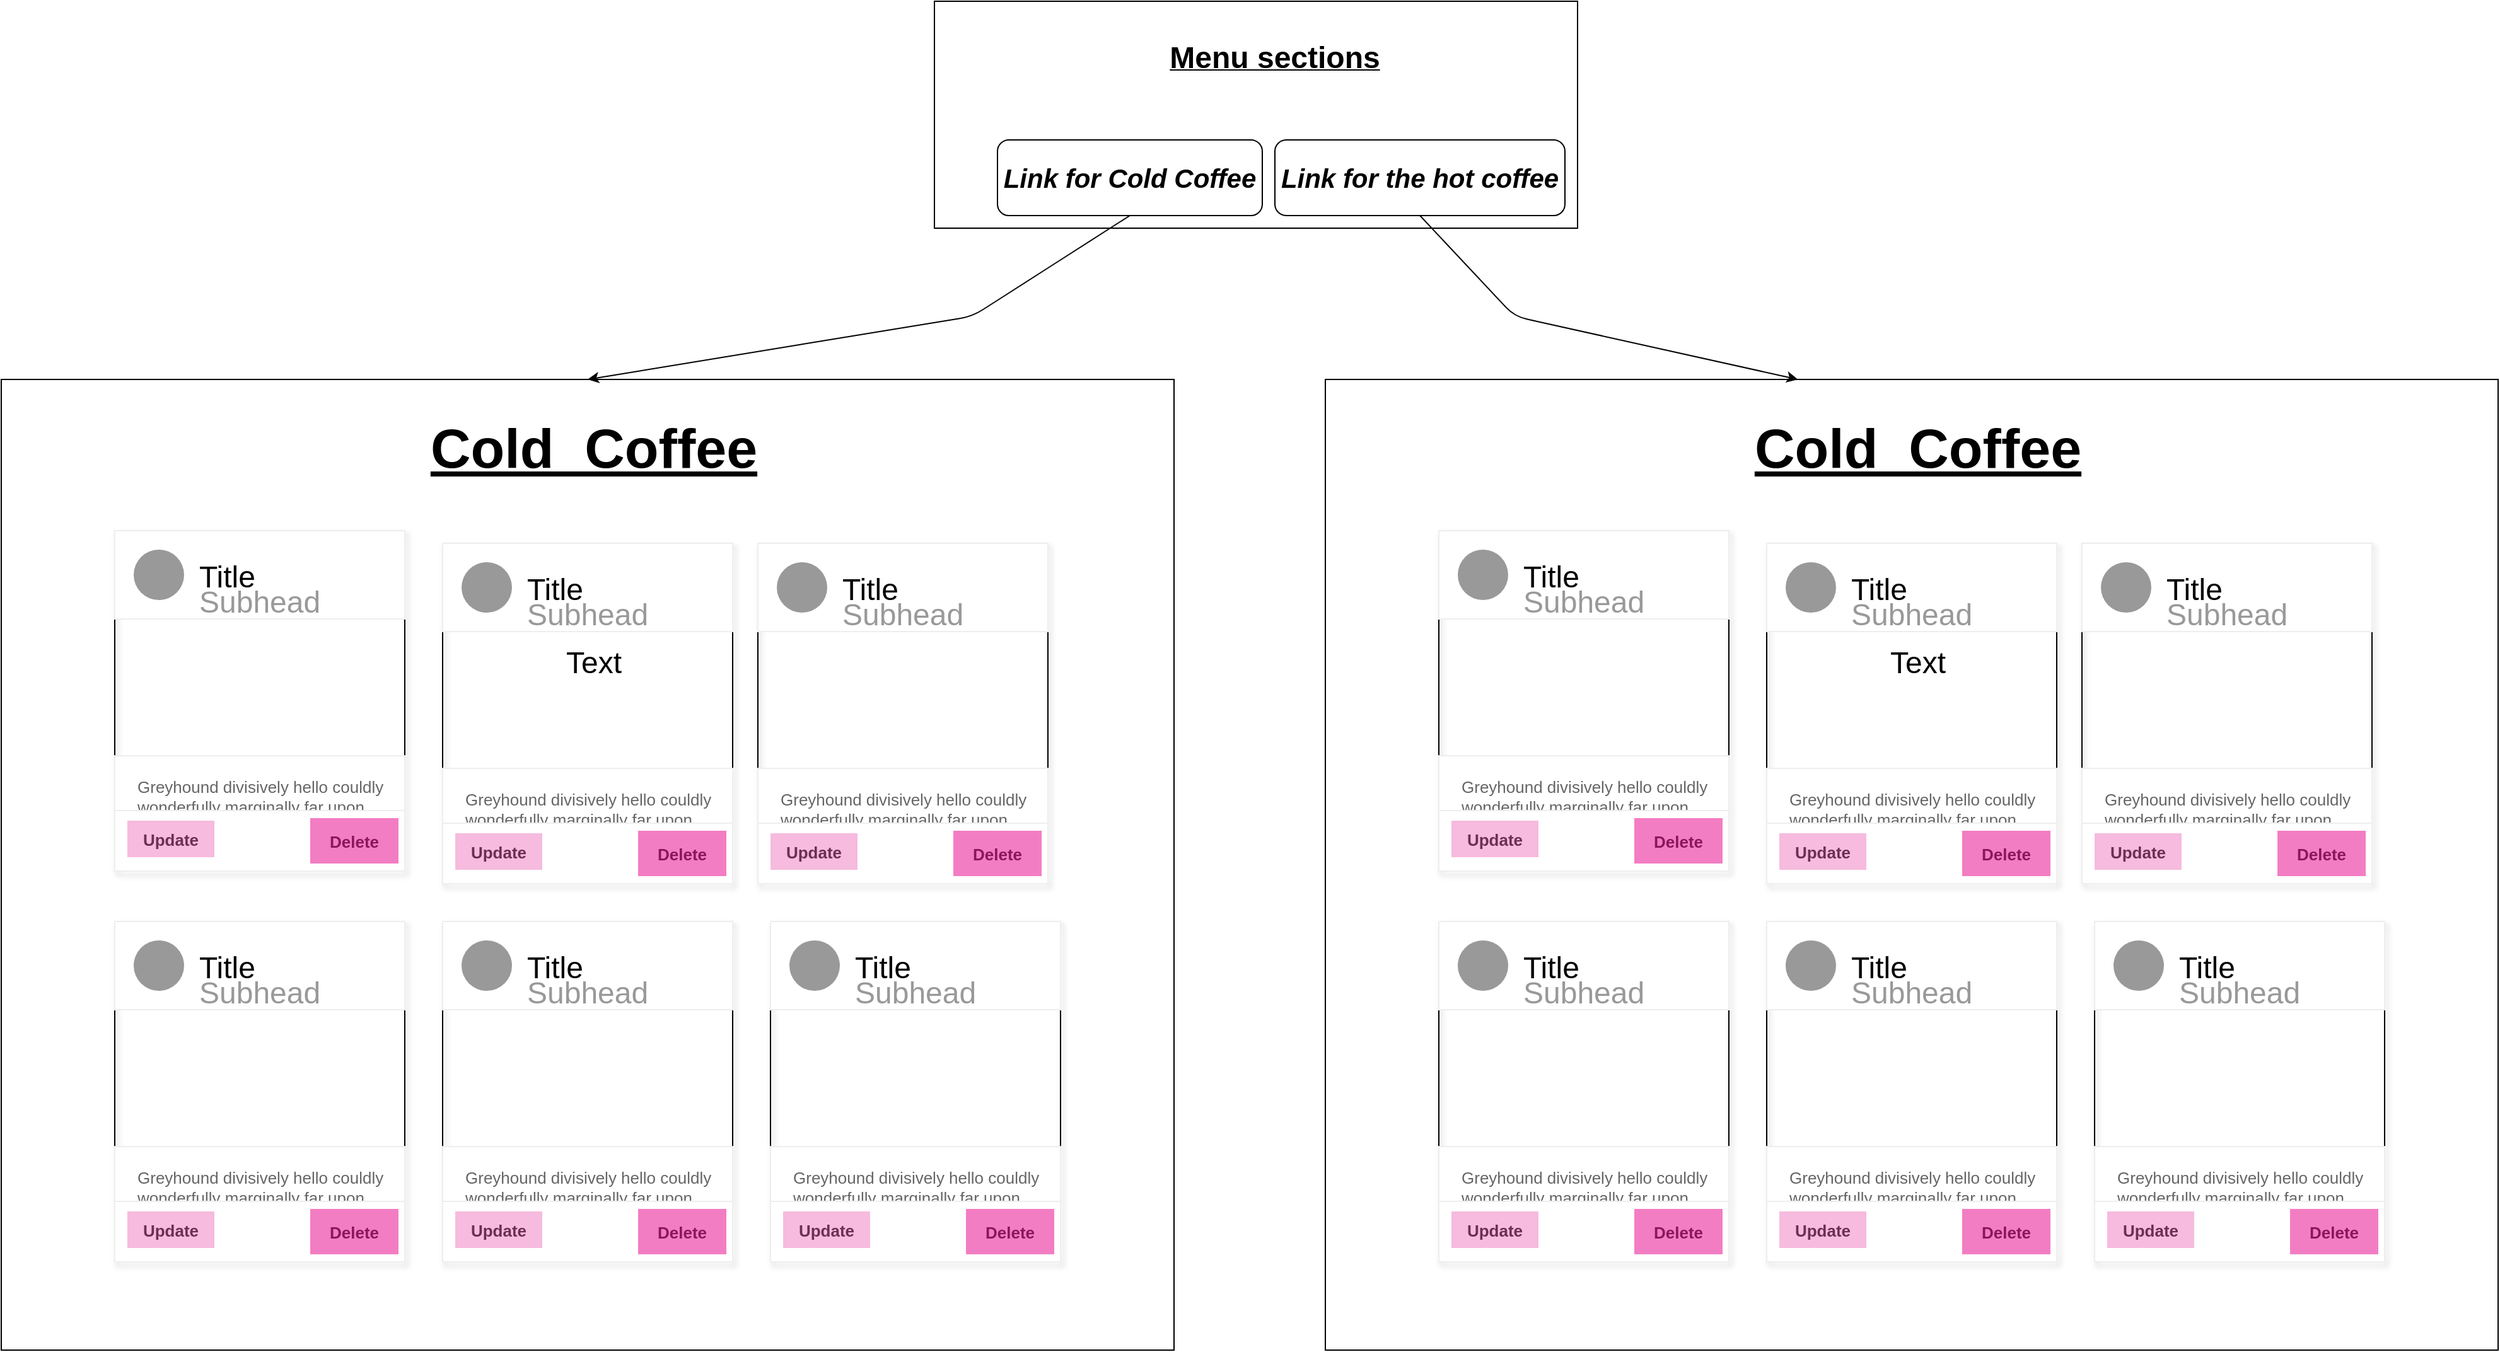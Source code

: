 <mxfile>
    <diagram id="GEBRjjcynune3DhPKc7T" name="Page-1">
        <mxGraphModel dx="1959" dy="684" grid="1" gridSize="10" guides="1" tooltips="1" connect="1" arrows="1" fold="1" page="1" pageScale="1" pageWidth="850" pageHeight="1100" math="0" shadow="0">
            <root>
                <mxCell id="0"/>
                <mxCell id="1" parent="0"/>
                <mxCell id="2" value="" style="rounded=0;whiteSpace=wrap;html=1;" parent="1" vertex="1">
                    <mxGeometry x="170" y="20" width="510" height="180" as="geometry"/>
                </mxCell>
                <mxCell id="7" value="" style="group" parent="1" vertex="1" connectable="0">
                    <mxGeometry x="220" y="50" width="450" height="140" as="geometry"/>
                </mxCell>
                <mxCell id="3" value="&lt;font style=&quot;font-size: 21px;&quot;&gt;&lt;b&gt;&lt;i&gt;Link for Cold Coffee&lt;/i&gt;&lt;/b&gt;&lt;/font&gt;" style="rounded=1;whiteSpace=wrap;html=1;" parent="7" vertex="1">
                    <mxGeometry y="80" width="210" height="60" as="geometry"/>
                </mxCell>
                <mxCell id="5" value="&lt;font style=&quot;font-size: 21px;&quot;&gt;&lt;b&gt;&lt;i&gt;Link for the hot coffee&lt;/i&gt;&lt;/b&gt;&lt;/font&gt;" style="rounded=1;whiteSpace=wrap;html=1;" parent="7" vertex="1">
                    <mxGeometry x="220" y="80" width="230" height="60" as="geometry"/>
                </mxCell>
                <mxCell id="6" value="&lt;font style=&quot;font-size: 24px;&quot;&gt;Menu sections&lt;/font&gt;" style="text;html=1;strokeColor=none;fillColor=none;align=center;verticalAlign=middle;whiteSpace=wrap;rounded=0;fontStyle=5;horizontal=1;" parent="7" vertex="1">
                    <mxGeometry x="110" width="220" height="30" as="geometry"/>
                </mxCell>
                <mxCell id="75" value="" style="group" parent="1" vertex="1" connectable="0">
                    <mxGeometry x="-570" y="320" width="930" height="770" as="geometry"/>
                </mxCell>
                <mxCell id="8" value="" style="rounded=0;whiteSpace=wrap;html=1;fontSize=24;" parent="75" vertex="1">
                    <mxGeometry width="930" height="770" as="geometry"/>
                </mxCell>
                <mxCell id="11" value="" style="shape=rect;fillColor=none;shadow=1;fontSize=24;" parent="75" vertex="1">
                    <mxGeometry x="600" y="130" width="230" height="270" as="geometry"/>
                </mxCell>
                <mxCell id="12" value="" style="shape=rect;strokeColor=#eeeeee;fillColor=#ffffff;resizeWidth=1;fontSize=24;" parent="11" vertex="1">
                    <mxGeometry width="230" height="70" relative="1" as="geometry"/>
                </mxCell>
                <mxCell id="13" value="" style="shape=ellipse;strokeColor=none;fillColor=#999999;fontSize=24;" parent="12" vertex="1">
                    <mxGeometry width="40" height="40" relative="1" as="geometry">
                        <mxPoint x="15" y="15" as="offset"/>
                    </mxGeometry>
                </mxCell>
                <mxCell id="14" value="Title" style="text;fontSize=24;" parent="12" vertex="1">
                    <mxGeometry width="235" height="20" relative="1" as="geometry">
                        <mxPoint x="65" y="15" as="offset"/>
                    </mxGeometry>
                </mxCell>
                <mxCell id="15" value="Subhead" style="text;fontColor=#999999;fontSize=24;" parent="12" vertex="1">
                    <mxGeometry width="235" height="20" relative="1" as="geometry">
                        <mxPoint x="65" y="35" as="offset"/>
                    </mxGeometry>
                </mxCell>
                <mxCell id="16" value="Greyhound divisively hello couldly wonderfully marginally far upon excluding." style="shape=rect;strokeColor=#eeeeee;fillColor=#ffffff;;whiteSpace=wrap;align=left;spacingLeft=16;fontColor=#666666;verticalAlign=top;spacingTop=10;fontSize=13;spacingRight=16;container=1;" parent="11" vertex="1">
                    <mxGeometry y="178.571" width="230" height="91.429" as="geometry"/>
                </mxCell>
                <mxCell id="17" value="" style="shape=rect;strokeColor=#eeeeee;fillColor=#ffffff;;whiteSpace=wrap;align=left;spacingLeft=14;fontColor=#BDBDBD;resizeWidth=1;fontSize=24;" parent="11" vertex="1">
                    <mxGeometry y="1" width="230" height="48" relative="1" as="geometry">
                        <mxPoint y="-48" as="offset"/>
                    </mxGeometry>
                </mxCell>
                <mxCell id="22" value="Update" style="shape=rect;strokeColor=none;fillColor=#F6BBDE;fontColor=#6A2F52;fontStyle=1;fontSize=13;" parent="17" vertex="1">
                    <mxGeometry x="1" y="1" width="69" height="29" relative="1" as="geometry">
                        <mxPoint x="-220" y="-40" as="offset"/>
                    </mxGeometry>
                </mxCell>
                <mxCell id="23" value="Delete" style="shape=rect;strokeColor=none;fillColor=#F37DC3;fontColor=#8C155C;fontStyle=1;fontSize=13;" parent="17" vertex="1">
                    <mxGeometry x="1" y="1" width="70" height="36" relative="1" as="geometry">
                        <mxPoint x="-75" y="-42" as="offset"/>
                    </mxGeometry>
                </mxCell>
                <mxCell id="25" value="" style="shape=rect;fillColor=none;shadow=1;fontSize=24;" parent="75" vertex="1">
                    <mxGeometry x="90" y="120" width="230" height="270" as="geometry"/>
                </mxCell>
                <mxCell id="26" value="" style="shape=rect;strokeColor=#eeeeee;fillColor=#ffffff;resizeWidth=1;fontSize=24;" parent="25" vertex="1">
                    <mxGeometry width="230" height="70" relative="1" as="geometry"/>
                </mxCell>
                <mxCell id="27" value="" style="shape=ellipse;strokeColor=none;fillColor=#999999;fontSize=24;" parent="26" vertex="1">
                    <mxGeometry width="40" height="40" relative="1" as="geometry">
                        <mxPoint x="15" y="15" as="offset"/>
                    </mxGeometry>
                </mxCell>
                <mxCell id="28" value="Title" style="text;fontSize=24;" parent="26" vertex="1">
                    <mxGeometry width="235" height="20" relative="1" as="geometry">
                        <mxPoint x="65" y="15" as="offset"/>
                    </mxGeometry>
                </mxCell>
                <mxCell id="29" value="Subhead" style="text;fontColor=#999999;fontSize=24;" parent="26" vertex="1">
                    <mxGeometry width="235" height="20" relative="1" as="geometry">
                        <mxPoint x="65" y="35" as="offset"/>
                    </mxGeometry>
                </mxCell>
                <mxCell id="30" value="Greyhound divisively hello couldly wonderfully marginally far upon excluding." style="shape=rect;strokeColor=#eeeeee;fillColor=#ffffff;;whiteSpace=wrap;align=left;spacingLeft=16;fontColor=#666666;verticalAlign=top;spacingTop=10;fontSize=13;spacingRight=16;container=1;" parent="25" vertex="1">
                    <mxGeometry y="178.571" width="230" height="91.429" as="geometry"/>
                </mxCell>
                <mxCell id="31" value="" style="shape=rect;strokeColor=#eeeeee;fillColor=#ffffff;;whiteSpace=wrap;align=left;spacingLeft=14;fontColor=#BDBDBD;resizeWidth=1;fontSize=24;" parent="25" vertex="1">
                    <mxGeometry y="1" width="230" height="48" relative="1" as="geometry">
                        <mxPoint y="-48" as="offset"/>
                    </mxGeometry>
                </mxCell>
                <mxCell id="32" value="Update" style="shape=rect;strokeColor=none;fillColor=#F6BBDE;fontColor=#6A2F52;fontStyle=1;fontSize=13;" parent="31" vertex="1">
                    <mxGeometry x="1" y="1" width="69" height="29" relative="1" as="geometry">
                        <mxPoint x="-220" y="-40" as="offset"/>
                    </mxGeometry>
                </mxCell>
                <mxCell id="33" value="Delete" style="shape=rect;strokeColor=none;fillColor=#F37DC3;fontColor=#8C155C;fontStyle=1;fontSize=13;" parent="31" vertex="1">
                    <mxGeometry x="1" y="1" width="70" height="36" relative="1" as="geometry">
                        <mxPoint x="-75" y="-42" as="offset"/>
                    </mxGeometry>
                </mxCell>
                <mxCell id="34" value="" style="shape=rect;fillColor=none;shadow=1;fontSize=24;" parent="75" vertex="1">
                    <mxGeometry x="350" y="130" width="230" height="270" as="geometry"/>
                </mxCell>
                <mxCell id="35" value="" style="shape=rect;strokeColor=#eeeeee;fillColor=#ffffff;resizeWidth=1;fontSize=24;" parent="34" vertex="1">
                    <mxGeometry width="230" height="70" relative="1" as="geometry"/>
                </mxCell>
                <mxCell id="36" value="" style="shape=ellipse;strokeColor=none;fillColor=#999999;fontSize=24;" parent="35" vertex="1">
                    <mxGeometry width="40" height="40" relative="1" as="geometry">
                        <mxPoint x="15" y="15" as="offset"/>
                    </mxGeometry>
                </mxCell>
                <mxCell id="37" value="Title" style="text;fontSize=24;" parent="35" vertex="1">
                    <mxGeometry width="235" height="20" relative="1" as="geometry">
                        <mxPoint x="65" y="15" as="offset"/>
                    </mxGeometry>
                </mxCell>
                <mxCell id="38" value="Subhead" style="text;fontColor=#999999;fontSize=24;" parent="35" vertex="1">
                    <mxGeometry width="235" height="20" relative="1" as="geometry">
                        <mxPoint x="65" y="35" as="offset"/>
                    </mxGeometry>
                </mxCell>
                <mxCell id="39" value="Greyhound divisively hello couldly wonderfully marginally far upon excluding." style="shape=rect;strokeColor=#eeeeee;fillColor=#ffffff;;whiteSpace=wrap;align=left;spacingLeft=16;fontColor=#666666;verticalAlign=top;spacingTop=10;fontSize=13;spacingRight=16;container=1;" parent="34" vertex="1">
                    <mxGeometry y="178.571" width="230" height="91.429" as="geometry"/>
                </mxCell>
                <mxCell id="40" value="" style="shape=rect;strokeColor=#eeeeee;fillColor=#ffffff;;whiteSpace=wrap;align=left;spacingLeft=14;fontColor=#BDBDBD;resizeWidth=1;fontSize=24;" parent="34" vertex="1">
                    <mxGeometry y="1" width="230" height="48" relative="1" as="geometry">
                        <mxPoint y="-48" as="offset"/>
                    </mxGeometry>
                </mxCell>
                <mxCell id="41" value="Update" style="shape=rect;strokeColor=none;fillColor=#F6BBDE;fontColor=#6A2F52;fontStyle=1;fontSize=13;" parent="40" vertex="1">
                    <mxGeometry x="1" y="1" width="69" height="29" relative="1" as="geometry">
                        <mxPoint x="-220" y="-40" as="offset"/>
                    </mxGeometry>
                </mxCell>
                <mxCell id="42" value="Delete" style="shape=rect;strokeColor=none;fillColor=#F37DC3;fontColor=#8C155C;fontStyle=1;fontSize=13;" parent="40" vertex="1">
                    <mxGeometry x="1" y="1" width="70" height="36" relative="1" as="geometry">
                        <mxPoint x="-75" y="-42" as="offset"/>
                    </mxGeometry>
                </mxCell>
                <mxCell id="43" value="" style="shape=rect;fillColor=none;shadow=1;fontSize=24;" parent="75" vertex="1">
                    <mxGeometry x="90" y="430" width="230" height="270" as="geometry"/>
                </mxCell>
                <mxCell id="44" value="" style="shape=rect;strokeColor=#eeeeee;fillColor=#ffffff;resizeWidth=1;fontSize=24;" parent="43" vertex="1">
                    <mxGeometry width="230" height="70" relative="1" as="geometry"/>
                </mxCell>
                <mxCell id="45" value="" style="shape=ellipse;strokeColor=none;fillColor=#999999;fontSize=24;" parent="44" vertex="1">
                    <mxGeometry width="40" height="40" relative="1" as="geometry">
                        <mxPoint x="15" y="15" as="offset"/>
                    </mxGeometry>
                </mxCell>
                <mxCell id="46" value="Title" style="text;fontSize=24;" parent="44" vertex="1">
                    <mxGeometry width="235" height="20" relative="1" as="geometry">
                        <mxPoint x="65" y="15" as="offset"/>
                    </mxGeometry>
                </mxCell>
                <mxCell id="47" value="Subhead" style="text;fontColor=#999999;fontSize=24;" parent="44" vertex="1">
                    <mxGeometry width="235" height="20" relative="1" as="geometry">
                        <mxPoint x="65" y="35" as="offset"/>
                    </mxGeometry>
                </mxCell>
                <mxCell id="48" value="Greyhound divisively hello couldly wonderfully marginally far upon excluding." style="shape=rect;strokeColor=#eeeeee;fillColor=#ffffff;;whiteSpace=wrap;align=left;spacingLeft=16;fontColor=#666666;verticalAlign=top;spacingTop=10;fontSize=13;spacingRight=16;container=1;" parent="43" vertex="1">
                    <mxGeometry y="178.571" width="230" height="91.429" as="geometry"/>
                </mxCell>
                <mxCell id="49" value="" style="shape=rect;strokeColor=#eeeeee;fillColor=#ffffff;;whiteSpace=wrap;align=left;spacingLeft=14;fontColor=#BDBDBD;resizeWidth=1;fontSize=24;" parent="43" vertex="1">
                    <mxGeometry y="1" width="230" height="48" relative="1" as="geometry">
                        <mxPoint y="-48" as="offset"/>
                    </mxGeometry>
                </mxCell>
                <mxCell id="50" value="Update" style="shape=rect;strokeColor=none;fillColor=#F6BBDE;fontColor=#6A2F52;fontStyle=1;fontSize=13;" parent="49" vertex="1">
                    <mxGeometry x="1" y="1" width="69" height="29" relative="1" as="geometry">
                        <mxPoint x="-220" y="-40" as="offset"/>
                    </mxGeometry>
                </mxCell>
                <mxCell id="51" value="Delete" style="shape=rect;strokeColor=none;fillColor=#F37DC3;fontColor=#8C155C;fontStyle=1;fontSize=13;" parent="49" vertex="1">
                    <mxGeometry x="1" y="1" width="70" height="36" relative="1" as="geometry">
                        <mxPoint x="-75" y="-42" as="offset"/>
                    </mxGeometry>
                </mxCell>
                <mxCell id="54" value="" style="shape=rect;fillColor=none;shadow=1;fontSize=24;" parent="75" vertex="1">
                    <mxGeometry x="350" y="430" width="230" height="270" as="geometry"/>
                </mxCell>
                <mxCell id="55" value="" style="shape=rect;strokeColor=#eeeeee;fillColor=#ffffff;resizeWidth=1;fontSize=24;" parent="54" vertex="1">
                    <mxGeometry width="230" height="70" relative="1" as="geometry"/>
                </mxCell>
                <mxCell id="56" value="" style="shape=ellipse;strokeColor=none;fillColor=#999999;fontSize=24;" parent="55" vertex="1">
                    <mxGeometry width="40" height="40" relative="1" as="geometry">
                        <mxPoint x="15" y="15" as="offset"/>
                    </mxGeometry>
                </mxCell>
                <mxCell id="57" value="Title" style="text;fontSize=24;" parent="55" vertex="1">
                    <mxGeometry width="235" height="20" relative="1" as="geometry">
                        <mxPoint x="65" y="15" as="offset"/>
                    </mxGeometry>
                </mxCell>
                <mxCell id="58" value="Subhead" style="text;fontColor=#999999;fontSize=24;" parent="55" vertex="1">
                    <mxGeometry width="235" height="20" relative="1" as="geometry">
                        <mxPoint x="65" y="35" as="offset"/>
                    </mxGeometry>
                </mxCell>
                <mxCell id="59" value="Greyhound divisively hello couldly wonderfully marginally far upon excluding." style="shape=rect;strokeColor=#eeeeee;fillColor=#ffffff;;whiteSpace=wrap;align=left;spacingLeft=16;fontColor=#666666;verticalAlign=top;spacingTop=10;fontSize=13;spacingRight=16;container=1;" parent="54" vertex="1">
                    <mxGeometry y="178.571" width="230" height="91.429" as="geometry"/>
                </mxCell>
                <mxCell id="60" value="" style="shape=rect;strokeColor=#eeeeee;fillColor=#ffffff;;whiteSpace=wrap;align=left;spacingLeft=14;fontColor=#BDBDBD;resizeWidth=1;fontSize=24;" parent="54" vertex="1">
                    <mxGeometry y="1" width="230" height="48" relative="1" as="geometry">
                        <mxPoint y="-48" as="offset"/>
                    </mxGeometry>
                </mxCell>
                <mxCell id="61" value="Update" style="shape=rect;strokeColor=none;fillColor=#F6BBDE;fontColor=#6A2F52;fontStyle=1;fontSize=13;" parent="60" vertex="1">
                    <mxGeometry x="1" y="1" width="69" height="29" relative="1" as="geometry">
                        <mxPoint x="-220" y="-40" as="offset"/>
                    </mxGeometry>
                </mxCell>
                <mxCell id="62" value="Delete" style="shape=rect;strokeColor=none;fillColor=#F37DC3;fontColor=#8C155C;fontStyle=1;fontSize=13;" parent="60" vertex="1">
                    <mxGeometry x="1" y="1" width="70" height="36" relative="1" as="geometry">
                        <mxPoint x="-75" y="-42" as="offset"/>
                    </mxGeometry>
                </mxCell>
                <mxCell id="63" value="" style="shape=rect;fillColor=none;shadow=1;fontSize=24;" parent="75" vertex="1">
                    <mxGeometry x="610" y="430" width="230" height="270" as="geometry"/>
                </mxCell>
                <mxCell id="64" value="" style="shape=rect;strokeColor=#eeeeee;fillColor=#ffffff;resizeWidth=1;fontSize=24;" parent="63" vertex="1">
                    <mxGeometry width="230" height="70" relative="1" as="geometry"/>
                </mxCell>
                <mxCell id="65" value="" style="shape=ellipse;strokeColor=none;fillColor=#999999;fontSize=24;" parent="64" vertex="1">
                    <mxGeometry width="40" height="40" relative="1" as="geometry">
                        <mxPoint x="15" y="15" as="offset"/>
                    </mxGeometry>
                </mxCell>
                <mxCell id="66" value="Title" style="text;fontSize=24;" parent="64" vertex="1">
                    <mxGeometry width="235" height="20" relative="1" as="geometry">
                        <mxPoint x="65" y="15" as="offset"/>
                    </mxGeometry>
                </mxCell>
                <mxCell id="67" value="Subhead" style="text;fontColor=#999999;fontSize=24;" parent="64" vertex="1">
                    <mxGeometry width="235" height="20" relative="1" as="geometry">
                        <mxPoint x="65" y="35" as="offset"/>
                    </mxGeometry>
                </mxCell>
                <mxCell id="72" style="edgeStyle=none;html=1;exitX=0.5;exitY=0;exitDx=0;exitDy=0;fontSize=24;" parent="63" source="68" target="63" edge="1">
                    <mxGeometry relative="1" as="geometry"/>
                </mxCell>
                <mxCell id="68" value="Greyhound divisively hello couldly wonderfully marginally far upon excluding." style="shape=rect;strokeColor=#eeeeee;fillColor=#ffffff;;whiteSpace=wrap;align=left;spacingLeft=16;fontColor=#666666;verticalAlign=top;spacingTop=10;fontSize=13;spacingRight=16;container=1;" parent="63" vertex="1">
                    <mxGeometry y="178.571" width="230" height="91.429" as="geometry"/>
                </mxCell>
                <mxCell id="69" value="" style="shape=rect;strokeColor=#eeeeee;fillColor=#ffffff;;whiteSpace=wrap;align=left;spacingLeft=14;fontColor=#BDBDBD;resizeWidth=1;fontSize=24;" parent="63" vertex="1">
                    <mxGeometry y="1" width="230" height="48" relative="1" as="geometry">
                        <mxPoint y="-48" as="offset"/>
                    </mxGeometry>
                </mxCell>
                <mxCell id="70" value="Update" style="shape=rect;strokeColor=none;fillColor=#F6BBDE;fontColor=#6A2F52;fontStyle=1;fontSize=13;" parent="69" vertex="1">
                    <mxGeometry x="1" y="1" width="69" height="29" relative="1" as="geometry">
                        <mxPoint x="-220" y="-40" as="offset"/>
                    </mxGeometry>
                </mxCell>
                <mxCell id="71" value="Delete" style="shape=rect;strokeColor=none;fillColor=#F37DC3;fontColor=#8C155C;fontStyle=1;fontSize=13;" parent="69" vertex="1">
                    <mxGeometry x="1" y="1" width="70" height="36" relative="1" as="geometry">
                        <mxPoint x="-75" y="-42" as="offset"/>
                    </mxGeometry>
                </mxCell>
                <mxCell id="73" value="Text" style="text;html=1;strokeColor=none;fillColor=none;align=center;verticalAlign=middle;whiteSpace=wrap;rounded=0;fontSize=24;" parent="75" vertex="1">
                    <mxGeometry x="440" y="210" width="60" height="30" as="geometry"/>
                </mxCell>
                <mxCell id="74" value="&lt;font style=&quot;font-size: 44px;&quot;&gt;&lt;b&gt;&lt;u&gt;Cold&amp;nbsp; Coffee&lt;/u&gt;&lt;/b&gt;&lt;/font&gt;" style="text;html=1;strokeColor=none;fillColor=none;align=center;verticalAlign=middle;whiteSpace=wrap;rounded=0;fontSize=24;" parent="75" vertex="1">
                    <mxGeometry x="325" y="40" width="290" height="30" as="geometry"/>
                </mxCell>
                <mxCell id="76" value="" style="group" parent="1" vertex="1" connectable="0">
                    <mxGeometry x="480" y="320" width="930" height="770" as="geometry"/>
                </mxCell>
                <mxCell id="77" value="" style="rounded=0;whiteSpace=wrap;html=1;fontSize=24;" parent="76" vertex="1">
                    <mxGeometry width="930" height="770" as="geometry"/>
                </mxCell>
                <mxCell id="78" value="" style="shape=rect;fillColor=none;shadow=1;fontSize=24;" parent="76" vertex="1">
                    <mxGeometry x="600" y="130" width="230" height="270" as="geometry"/>
                </mxCell>
                <mxCell id="79" value="" style="shape=rect;strokeColor=#eeeeee;fillColor=#ffffff;resizeWidth=1;fontSize=24;" parent="78" vertex="1">
                    <mxGeometry width="230" height="70" relative="1" as="geometry"/>
                </mxCell>
                <mxCell id="80" value="" style="shape=ellipse;strokeColor=none;fillColor=#999999;fontSize=24;" parent="79" vertex="1">
                    <mxGeometry width="40" height="40" relative="1" as="geometry">
                        <mxPoint x="15" y="15" as="offset"/>
                    </mxGeometry>
                </mxCell>
                <mxCell id="81" value="Title" style="text;fontSize=24;" parent="79" vertex="1">
                    <mxGeometry width="235" height="20" relative="1" as="geometry">
                        <mxPoint x="65" y="15" as="offset"/>
                    </mxGeometry>
                </mxCell>
                <mxCell id="82" value="Subhead" style="text;fontColor=#999999;fontSize=24;" parent="79" vertex="1">
                    <mxGeometry width="235" height="20" relative="1" as="geometry">
                        <mxPoint x="65" y="35" as="offset"/>
                    </mxGeometry>
                </mxCell>
                <mxCell id="83" value="Greyhound divisively hello couldly wonderfully marginally far upon excluding." style="shape=rect;strokeColor=#eeeeee;fillColor=#ffffff;;whiteSpace=wrap;align=left;spacingLeft=16;fontColor=#666666;verticalAlign=top;spacingTop=10;fontSize=13;spacingRight=16;container=1;" parent="78" vertex="1">
                    <mxGeometry y="178.571" width="230" height="91.429" as="geometry"/>
                </mxCell>
                <mxCell id="84" value="" style="shape=rect;strokeColor=#eeeeee;fillColor=#ffffff;;whiteSpace=wrap;align=left;spacingLeft=14;fontColor=#BDBDBD;resizeWidth=1;fontSize=24;" parent="78" vertex="1">
                    <mxGeometry y="1" width="230" height="48" relative="1" as="geometry">
                        <mxPoint y="-48" as="offset"/>
                    </mxGeometry>
                </mxCell>
                <mxCell id="85" value="Update" style="shape=rect;strokeColor=none;fillColor=#F6BBDE;fontColor=#6A2F52;fontStyle=1;fontSize=13;" parent="84" vertex="1">
                    <mxGeometry x="1" y="1" width="69" height="29" relative="1" as="geometry">
                        <mxPoint x="-220" y="-40" as="offset"/>
                    </mxGeometry>
                </mxCell>
                <mxCell id="86" value="Delete" style="shape=rect;strokeColor=none;fillColor=#F37DC3;fontColor=#8C155C;fontStyle=1;fontSize=13;" parent="84" vertex="1">
                    <mxGeometry x="1" y="1" width="70" height="36" relative="1" as="geometry">
                        <mxPoint x="-75" y="-42" as="offset"/>
                    </mxGeometry>
                </mxCell>
                <mxCell id="87" value="" style="shape=rect;fillColor=none;shadow=1;fontSize=24;" parent="76" vertex="1">
                    <mxGeometry x="90" y="120" width="230" height="270" as="geometry"/>
                </mxCell>
                <mxCell id="88" value="" style="shape=rect;strokeColor=#eeeeee;fillColor=#ffffff;resizeWidth=1;fontSize=24;" parent="87" vertex="1">
                    <mxGeometry width="230" height="70" relative="1" as="geometry"/>
                </mxCell>
                <mxCell id="89" value="" style="shape=ellipse;strokeColor=none;fillColor=#999999;fontSize=24;" parent="88" vertex="1">
                    <mxGeometry width="40" height="40" relative="1" as="geometry">
                        <mxPoint x="15" y="15" as="offset"/>
                    </mxGeometry>
                </mxCell>
                <mxCell id="90" value="Title" style="text;fontSize=24;" parent="88" vertex="1">
                    <mxGeometry width="235" height="20" relative="1" as="geometry">
                        <mxPoint x="65" y="15" as="offset"/>
                    </mxGeometry>
                </mxCell>
                <mxCell id="91" value="Subhead" style="text;fontColor=#999999;fontSize=24;" parent="88" vertex="1">
                    <mxGeometry width="235" height="20" relative="1" as="geometry">
                        <mxPoint x="65" y="35" as="offset"/>
                    </mxGeometry>
                </mxCell>
                <mxCell id="92" value="Greyhound divisively hello couldly wonderfully marginally far upon excluding." style="shape=rect;strokeColor=#eeeeee;fillColor=#ffffff;;whiteSpace=wrap;align=left;spacingLeft=16;fontColor=#666666;verticalAlign=top;spacingTop=10;fontSize=13;spacingRight=16;container=1;" parent="87" vertex="1">
                    <mxGeometry y="178.571" width="230" height="91.429" as="geometry"/>
                </mxCell>
                <mxCell id="93" value="" style="shape=rect;strokeColor=#eeeeee;fillColor=#ffffff;;whiteSpace=wrap;align=left;spacingLeft=14;fontColor=#BDBDBD;resizeWidth=1;fontSize=24;" parent="87" vertex="1">
                    <mxGeometry y="1" width="230" height="48" relative="1" as="geometry">
                        <mxPoint y="-48" as="offset"/>
                    </mxGeometry>
                </mxCell>
                <mxCell id="94" value="Update" style="shape=rect;strokeColor=none;fillColor=#F6BBDE;fontColor=#6A2F52;fontStyle=1;fontSize=13;" parent="93" vertex="1">
                    <mxGeometry x="1" y="1" width="69" height="29" relative="1" as="geometry">
                        <mxPoint x="-220" y="-40" as="offset"/>
                    </mxGeometry>
                </mxCell>
                <mxCell id="95" value="Delete" style="shape=rect;strokeColor=none;fillColor=#F37DC3;fontColor=#8C155C;fontStyle=1;fontSize=13;" parent="93" vertex="1">
                    <mxGeometry x="1" y="1" width="70" height="36" relative="1" as="geometry">
                        <mxPoint x="-75" y="-42" as="offset"/>
                    </mxGeometry>
                </mxCell>
                <mxCell id="96" value="" style="shape=rect;fillColor=none;shadow=1;fontSize=24;" parent="76" vertex="1">
                    <mxGeometry x="350" y="130" width="230" height="270" as="geometry"/>
                </mxCell>
                <mxCell id="97" value="" style="shape=rect;strokeColor=#eeeeee;fillColor=#ffffff;resizeWidth=1;fontSize=24;" parent="96" vertex="1">
                    <mxGeometry width="230" height="70" relative="1" as="geometry"/>
                </mxCell>
                <mxCell id="98" value="" style="shape=ellipse;strokeColor=none;fillColor=#999999;fontSize=24;" parent="97" vertex="1">
                    <mxGeometry width="40" height="40" relative="1" as="geometry">
                        <mxPoint x="15" y="15" as="offset"/>
                    </mxGeometry>
                </mxCell>
                <mxCell id="99" value="Title" style="text;fontSize=24;" parent="97" vertex="1">
                    <mxGeometry width="235" height="20" relative="1" as="geometry">
                        <mxPoint x="65" y="15" as="offset"/>
                    </mxGeometry>
                </mxCell>
                <mxCell id="100" value="Subhead" style="text;fontColor=#999999;fontSize=24;" parent="97" vertex="1">
                    <mxGeometry width="235" height="20" relative="1" as="geometry">
                        <mxPoint x="65" y="35" as="offset"/>
                    </mxGeometry>
                </mxCell>
                <mxCell id="101" value="Greyhound divisively hello couldly wonderfully marginally far upon excluding." style="shape=rect;strokeColor=#eeeeee;fillColor=#ffffff;;whiteSpace=wrap;align=left;spacingLeft=16;fontColor=#666666;verticalAlign=top;spacingTop=10;fontSize=13;spacingRight=16;container=1;" parent="96" vertex="1">
                    <mxGeometry y="178.571" width="230" height="91.429" as="geometry"/>
                </mxCell>
                <mxCell id="102" value="" style="shape=rect;strokeColor=#eeeeee;fillColor=#ffffff;;whiteSpace=wrap;align=left;spacingLeft=14;fontColor=#BDBDBD;resizeWidth=1;fontSize=24;" parent="96" vertex="1">
                    <mxGeometry y="1" width="230" height="48" relative="1" as="geometry">
                        <mxPoint y="-48" as="offset"/>
                    </mxGeometry>
                </mxCell>
                <mxCell id="103" value="Update" style="shape=rect;strokeColor=none;fillColor=#F6BBDE;fontColor=#6A2F52;fontStyle=1;fontSize=13;" parent="102" vertex="1">
                    <mxGeometry x="1" y="1" width="69" height="29" relative="1" as="geometry">
                        <mxPoint x="-220" y="-40" as="offset"/>
                    </mxGeometry>
                </mxCell>
                <mxCell id="104" value="Delete" style="shape=rect;strokeColor=none;fillColor=#F37DC3;fontColor=#8C155C;fontStyle=1;fontSize=13;" parent="102" vertex="1">
                    <mxGeometry x="1" y="1" width="70" height="36" relative="1" as="geometry">
                        <mxPoint x="-75" y="-42" as="offset"/>
                    </mxGeometry>
                </mxCell>
                <mxCell id="105" value="" style="shape=rect;fillColor=none;shadow=1;fontSize=24;" parent="76" vertex="1">
                    <mxGeometry x="90" y="430" width="230" height="270" as="geometry"/>
                </mxCell>
                <mxCell id="106" value="" style="shape=rect;strokeColor=#eeeeee;fillColor=#ffffff;resizeWidth=1;fontSize=24;" parent="105" vertex="1">
                    <mxGeometry width="230" height="70" relative="1" as="geometry"/>
                </mxCell>
                <mxCell id="107" value="" style="shape=ellipse;strokeColor=none;fillColor=#999999;fontSize=24;" parent="106" vertex="1">
                    <mxGeometry width="40" height="40" relative="1" as="geometry">
                        <mxPoint x="15" y="15" as="offset"/>
                    </mxGeometry>
                </mxCell>
                <mxCell id="108" value="Title" style="text;fontSize=24;" parent="106" vertex="1">
                    <mxGeometry width="235" height="20" relative="1" as="geometry">
                        <mxPoint x="65" y="15" as="offset"/>
                    </mxGeometry>
                </mxCell>
                <mxCell id="109" value="Subhead" style="text;fontColor=#999999;fontSize=24;" parent="106" vertex="1">
                    <mxGeometry width="235" height="20" relative="1" as="geometry">
                        <mxPoint x="65" y="35" as="offset"/>
                    </mxGeometry>
                </mxCell>
                <mxCell id="110" value="Greyhound divisively hello couldly wonderfully marginally far upon excluding." style="shape=rect;strokeColor=#eeeeee;fillColor=#ffffff;;whiteSpace=wrap;align=left;spacingLeft=16;fontColor=#666666;verticalAlign=top;spacingTop=10;fontSize=13;spacingRight=16;container=1;" parent="105" vertex="1">
                    <mxGeometry y="178.571" width="230" height="91.429" as="geometry"/>
                </mxCell>
                <mxCell id="111" value="" style="shape=rect;strokeColor=#eeeeee;fillColor=#ffffff;;whiteSpace=wrap;align=left;spacingLeft=14;fontColor=#BDBDBD;resizeWidth=1;fontSize=24;" parent="105" vertex="1">
                    <mxGeometry y="1" width="230" height="48" relative="1" as="geometry">
                        <mxPoint y="-48" as="offset"/>
                    </mxGeometry>
                </mxCell>
                <mxCell id="112" value="Update" style="shape=rect;strokeColor=none;fillColor=#F6BBDE;fontColor=#6A2F52;fontStyle=1;fontSize=13;" parent="111" vertex="1">
                    <mxGeometry x="1" y="1" width="69" height="29" relative="1" as="geometry">
                        <mxPoint x="-220" y="-40" as="offset"/>
                    </mxGeometry>
                </mxCell>
                <mxCell id="113" value="Delete" style="shape=rect;strokeColor=none;fillColor=#F37DC3;fontColor=#8C155C;fontStyle=1;fontSize=13;" parent="111" vertex="1">
                    <mxGeometry x="1" y="1" width="70" height="36" relative="1" as="geometry">
                        <mxPoint x="-75" y="-42" as="offset"/>
                    </mxGeometry>
                </mxCell>
                <mxCell id="114" value="" style="shape=rect;fillColor=none;shadow=1;fontSize=24;" parent="76" vertex="1">
                    <mxGeometry x="350" y="430" width="230" height="270" as="geometry"/>
                </mxCell>
                <mxCell id="115" value="" style="shape=rect;strokeColor=#eeeeee;fillColor=#ffffff;resizeWidth=1;fontSize=24;" parent="114" vertex="1">
                    <mxGeometry width="230" height="70" relative="1" as="geometry"/>
                </mxCell>
                <mxCell id="116" value="" style="shape=ellipse;strokeColor=none;fillColor=#999999;fontSize=24;" parent="115" vertex="1">
                    <mxGeometry width="40" height="40" relative="1" as="geometry">
                        <mxPoint x="15" y="15" as="offset"/>
                    </mxGeometry>
                </mxCell>
                <mxCell id="117" value="Title" style="text;fontSize=24;" parent="115" vertex="1">
                    <mxGeometry width="235" height="20" relative="1" as="geometry">
                        <mxPoint x="65" y="15" as="offset"/>
                    </mxGeometry>
                </mxCell>
                <mxCell id="118" value="Subhead" style="text;fontColor=#999999;fontSize=24;" parent="115" vertex="1">
                    <mxGeometry width="235" height="20" relative="1" as="geometry">
                        <mxPoint x="65" y="35" as="offset"/>
                    </mxGeometry>
                </mxCell>
                <mxCell id="119" value="Greyhound divisively hello couldly wonderfully marginally far upon excluding." style="shape=rect;strokeColor=#eeeeee;fillColor=#ffffff;;whiteSpace=wrap;align=left;spacingLeft=16;fontColor=#666666;verticalAlign=top;spacingTop=10;fontSize=13;spacingRight=16;container=1;" parent="114" vertex="1">
                    <mxGeometry y="178.571" width="230" height="91.429" as="geometry"/>
                </mxCell>
                <mxCell id="120" value="" style="shape=rect;strokeColor=#eeeeee;fillColor=#ffffff;;whiteSpace=wrap;align=left;spacingLeft=14;fontColor=#BDBDBD;resizeWidth=1;fontSize=24;" parent="114" vertex="1">
                    <mxGeometry y="1" width="230" height="48" relative="1" as="geometry">
                        <mxPoint y="-48" as="offset"/>
                    </mxGeometry>
                </mxCell>
                <mxCell id="121" value="Update" style="shape=rect;strokeColor=none;fillColor=#F6BBDE;fontColor=#6A2F52;fontStyle=1;fontSize=13;" parent="120" vertex="1">
                    <mxGeometry x="1" y="1" width="69" height="29" relative="1" as="geometry">
                        <mxPoint x="-220" y="-40" as="offset"/>
                    </mxGeometry>
                </mxCell>
                <mxCell id="122" value="Delete" style="shape=rect;strokeColor=none;fillColor=#F37DC3;fontColor=#8C155C;fontStyle=1;fontSize=13;" parent="120" vertex="1">
                    <mxGeometry x="1" y="1" width="70" height="36" relative="1" as="geometry">
                        <mxPoint x="-75" y="-42" as="offset"/>
                    </mxGeometry>
                </mxCell>
                <mxCell id="123" value="" style="shape=rect;fillColor=none;shadow=1;fontSize=24;" parent="76" vertex="1">
                    <mxGeometry x="610" y="430" width="230" height="270" as="geometry"/>
                </mxCell>
                <mxCell id="124" value="" style="shape=rect;strokeColor=#eeeeee;fillColor=#ffffff;resizeWidth=1;fontSize=24;" parent="123" vertex="1">
                    <mxGeometry width="230" height="70" relative="1" as="geometry"/>
                </mxCell>
                <mxCell id="125" value="" style="shape=ellipse;strokeColor=none;fillColor=#999999;fontSize=24;" parent="124" vertex="1">
                    <mxGeometry width="40" height="40" relative="1" as="geometry">
                        <mxPoint x="15" y="15" as="offset"/>
                    </mxGeometry>
                </mxCell>
                <mxCell id="126" value="Title" style="text;fontSize=24;" parent="124" vertex="1">
                    <mxGeometry width="235" height="20" relative="1" as="geometry">
                        <mxPoint x="65" y="15" as="offset"/>
                    </mxGeometry>
                </mxCell>
                <mxCell id="127" value="Subhead" style="text;fontColor=#999999;fontSize=24;" parent="124" vertex="1">
                    <mxGeometry width="235" height="20" relative="1" as="geometry">
                        <mxPoint x="65" y="35" as="offset"/>
                    </mxGeometry>
                </mxCell>
                <mxCell id="128" style="edgeStyle=none;html=1;exitX=0.5;exitY=0;exitDx=0;exitDy=0;fontSize=24;" parent="123" source="129" target="123" edge="1">
                    <mxGeometry relative="1" as="geometry"/>
                </mxCell>
                <mxCell id="129" value="Greyhound divisively hello couldly wonderfully marginally far upon excluding." style="shape=rect;strokeColor=#eeeeee;fillColor=#ffffff;;whiteSpace=wrap;align=left;spacingLeft=16;fontColor=#666666;verticalAlign=top;spacingTop=10;fontSize=13;spacingRight=16;container=1;" parent="123" vertex="1">
                    <mxGeometry y="178.571" width="230" height="91.429" as="geometry"/>
                </mxCell>
                <mxCell id="130" value="" style="shape=rect;strokeColor=#eeeeee;fillColor=#ffffff;;whiteSpace=wrap;align=left;spacingLeft=14;fontColor=#BDBDBD;resizeWidth=1;fontSize=24;" parent="123" vertex="1">
                    <mxGeometry y="1" width="230" height="48" relative="1" as="geometry">
                        <mxPoint y="-48" as="offset"/>
                    </mxGeometry>
                </mxCell>
                <mxCell id="131" value="Update" style="shape=rect;strokeColor=none;fillColor=#F6BBDE;fontColor=#6A2F52;fontStyle=1;fontSize=13;" parent="130" vertex="1">
                    <mxGeometry x="1" y="1" width="69" height="29" relative="1" as="geometry">
                        <mxPoint x="-220" y="-40" as="offset"/>
                    </mxGeometry>
                </mxCell>
                <mxCell id="132" value="Delete" style="shape=rect;strokeColor=none;fillColor=#F37DC3;fontColor=#8C155C;fontStyle=1;fontSize=13;" parent="130" vertex="1">
                    <mxGeometry x="1" y="1" width="70" height="36" relative="1" as="geometry">
                        <mxPoint x="-75" y="-42" as="offset"/>
                    </mxGeometry>
                </mxCell>
                <mxCell id="133" value="Text" style="text;html=1;strokeColor=none;fillColor=none;align=center;verticalAlign=middle;whiteSpace=wrap;rounded=0;fontSize=24;" parent="76" vertex="1">
                    <mxGeometry x="440" y="210" width="60" height="30" as="geometry"/>
                </mxCell>
                <mxCell id="134" value="&lt;font style=&quot;font-size: 44px;&quot;&gt;&lt;b&gt;&lt;u&gt;Cold&amp;nbsp; Coffee&lt;/u&gt;&lt;/b&gt;&lt;/font&gt;" style="text;html=1;strokeColor=none;fillColor=none;align=center;verticalAlign=middle;whiteSpace=wrap;rounded=0;fontSize=24;" parent="76" vertex="1">
                    <mxGeometry x="325" y="40" width="290" height="30" as="geometry"/>
                </mxCell>
                <mxCell id="135" style="edgeStyle=none;html=1;exitX=0.5;exitY=1;exitDx=0;exitDy=0;entryX=0.403;entryY=0;entryDx=0;entryDy=0;entryPerimeter=0;fontSize=21;" edge="1" parent="1" source="5" target="77">
                    <mxGeometry relative="1" as="geometry">
                        <Array as="points">
                            <mxPoint x="630" y="270"/>
                        </Array>
                    </mxGeometry>
                </mxCell>
                <mxCell id="136" style="edgeStyle=none;html=1;exitX=0.5;exitY=1;exitDx=0;exitDy=0;entryX=0.5;entryY=0;entryDx=0;entryDy=0;fontSize=21;" edge="1" parent="1" source="3" target="8">
                    <mxGeometry relative="1" as="geometry">
                        <Array as="points">
                            <mxPoint x="200" y="270"/>
                        </Array>
                    </mxGeometry>
                </mxCell>
            </root>
        </mxGraphModel>
    </diagram>
</mxfile>